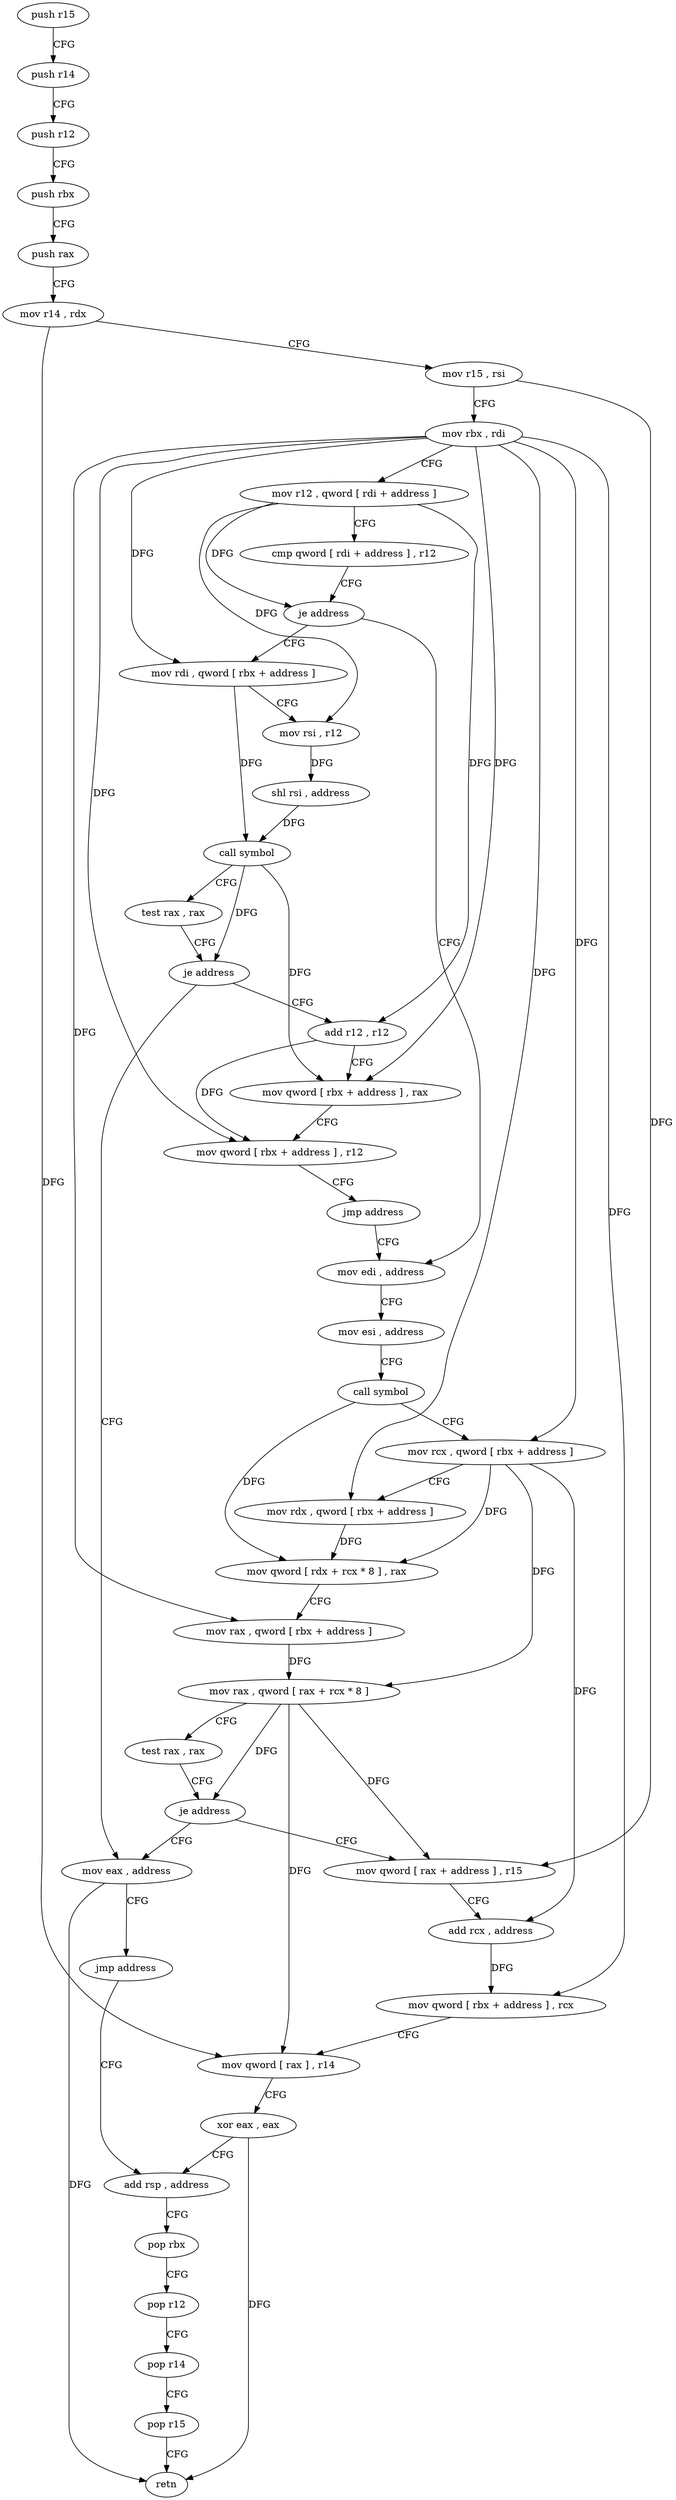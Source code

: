 digraph "func" {
"4249664" [label = "push r15" ]
"4249666" [label = "push r14" ]
"4249668" [label = "push r12" ]
"4249670" [label = "push rbx" ]
"4249671" [label = "push rax" ]
"4249672" [label = "mov r14 , rdx" ]
"4249675" [label = "mov r15 , rsi" ]
"4249678" [label = "mov rbx , rdi" ]
"4249681" [label = "mov r12 , qword [ rdi + address ]" ]
"4249688" [label = "cmp qword [ rdi + address ] , r12" ]
"4249695" [label = "je address" ]
"4249778" [label = "mov rdi , qword [ rbx + address ]" ]
"4249697" [label = "mov edi , address" ]
"4249785" [label = "mov rsi , r12" ]
"4249788" [label = "shl rsi , address" ]
"4249792" [label = "call symbol" ]
"4249797" [label = "test rax , rax" ]
"4249800" [label = "je address" ]
"4249821" [label = "mov eax , address" ]
"4249802" [label = "add r12 , r12" ]
"4249702" [label = "mov esi , address" ]
"4249707" [label = "call symbol" ]
"4249712" [label = "mov rcx , qword [ rbx + address ]" ]
"4249719" [label = "mov rdx , qword [ rbx + address ]" ]
"4249726" [label = "mov qword [ rdx + rcx * 8 ] , rax" ]
"4249730" [label = "mov rax , qword [ rbx + address ]" ]
"4249737" [label = "mov rax , qword [ rax + rcx * 8 ]" ]
"4249741" [label = "test rax , rax" ]
"4249744" [label = "je address" ]
"4249746" [label = "mov qword [ rax + address ] , r15" ]
"4249826" [label = "jmp address" ]
"4249766" [label = "add rsp , address" ]
"4249805" [label = "mov qword [ rbx + address ] , rax" ]
"4249812" [label = "mov qword [ rbx + address ] , r12" ]
"4249819" [label = "jmp address" ]
"4249750" [label = "add rcx , address" ]
"4249754" [label = "mov qword [ rbx + address ] , rcx" ]
"4249761" [label = "mov qword [ rax ] , r14" ]
"4249764" [label = "xor eax , eax" ]
"4249770" [label = "pop rbx" ]
"4249771" [label = "pop r12" ]
"4249773" [label = "pop r14" ]
"4249775" [label = "pop r15" ]
"4249777" [label = "retn" ]
"4249664" -> "4249666" [ label = "CFG" ]
"4249666" -> "4249668" [ label = "CFG" ]
"4249668" -> "4249670" [ label = "CFG" ]
"4249670" -> "4249671" [ label = "CFG" ]
"4249671" -> "4249672" [ label = "CFG" ]
"4249672" -> "4249675" [ label = "CFG" ]
"4249672" -> "4249761" [ label = "DFG" ]
"4249675" -> "4249678" [ label = "CFG" ]
"4249675" -> "4249746" [ label = "DFG" ]
"4249678" -> "4249681" [ label = "CFG" ]
"4249678" -> "4249778" [ label = "DFG" ]
"4249678" -> "4249712" [ label = "DFG" ]
"4249678" -> "4249719" [ label = "DFG" ]
"4249678" -> "4249730" [ label = "DFG" ]
"4249678" -> "4249805" [ label = "DFG" ]
"4249678" -> "4249812" [ label = "DFG" ]
"4249678" -> "4249754" [ label = "DFG" ]
"4249681" -> "4249688" [ label = "CFG" ]
"4249681" -> "4249695" [ label = "DFG" ]
"4249681" -> "4249785" [ label = "DFG" ]
"4249681" -> "4249802" [ label = "DFG" ]
"4249688" -> "4249695" [ label = "CFG" ]
"4249695" -> "4249778" [ label = "CFG" ]
"4249695" -> "4249697" [ label = "CFG" ]
"4249778" -> "4249785" [ label = "CFG" ]
"4249778" -> "4249792" [ label = "DFG" ]
"4249697" -> "4249702" [ label = "CFG" ]
"4249785" -> "4249788" [ label = "DFG" ]
"4249788" -> "4249792" [ label = "DFG" ]
"4249792" -> "4249797" [ label = "CFG" ]
"4249792" -> "4249800" [ label = "DFG" ]
"4249792" -> "4249805" [ label = "DFG" ]
"4249797" -> "4249800" [ label = "CFG" ]
"4249800" -> "4249821" [ label = "CFG" ]
"4249800" -> "4249802" [ label = "CFG" ]
"4249821" -> "4249826" [ label = "CFG" ]
"4249821" -> "4249777" [ label = "DFG" ]
"4249802" -> "4249805" [ label = "CFG" ]
"4249802" -> "4249812" [ label = "DFG" ]
"4249702" -> "4249707" [ label = "CFG" ]
"4249707" -> "4249712" [ label = "CFG" ]
"4249707" -> "4249726" [ label = "DFG" ]
"4249712" -> "4249719" [ label = "CFG" ]
"4249712" -> "4249726" [ label = "DFG" ]
"4249712" -> "4249737" [ label = "DFG" ]
"4249712" -> "4249750" [ label = "DFG" ]
"4249719" -> "4249726" [ label = "DFG" ]
"4249726" -> "4249730" [ label = "CFG" ]
"4249730" -> "4249737" [ label = "DFG" ]
"4249737" -> "4249741" [ label = "CFG" ]
"4249737" -> "4249744" [ label = "DFG" ]
"4249737" -> "4249746" [ label = "DFG" ]
"4249737" -> "4249761" [ label = "DFG" ]
"4249741" -> "4249744" [ label = "CFG" ]
"4249744" -> "4249821" [ label = "CFG" ]
"4249744" -> "4249746" [ label = "CFG" ]
"4249746" -> "4249750" [ label = "CFG" ]
"4249826" -> "4249766" [ label = "CFG" ]
"4249766" -> "4249770" [ label = "CFG" ]
"4249805" -> "4249812" [ label = "CFG" ]
"4249812" -> "4249819" [ label = "CFG" ]
"4249819" -> "4249697" [ label = "CFG" ]
"4249750" -> "4249754" [ label = "DFG" ]
"4249754" -> "4249761" [ label = "CFG" ]
"4249761" -> "4249764" [ label = "CFG" ]
"4249764" -> "4249766" [ label = "CFG" ]
"4249764" -> "4249777" [ label = "DFG" ]
"4249770" -> "4249771" [ label = "CFG" ]
"4249771" -> "4249773" [ label = "CFG" ]
"4249773" -> "4249775" [ label = "CFG" ]
"4249775" -> "4249777" [ label = "CFG" ]
}
